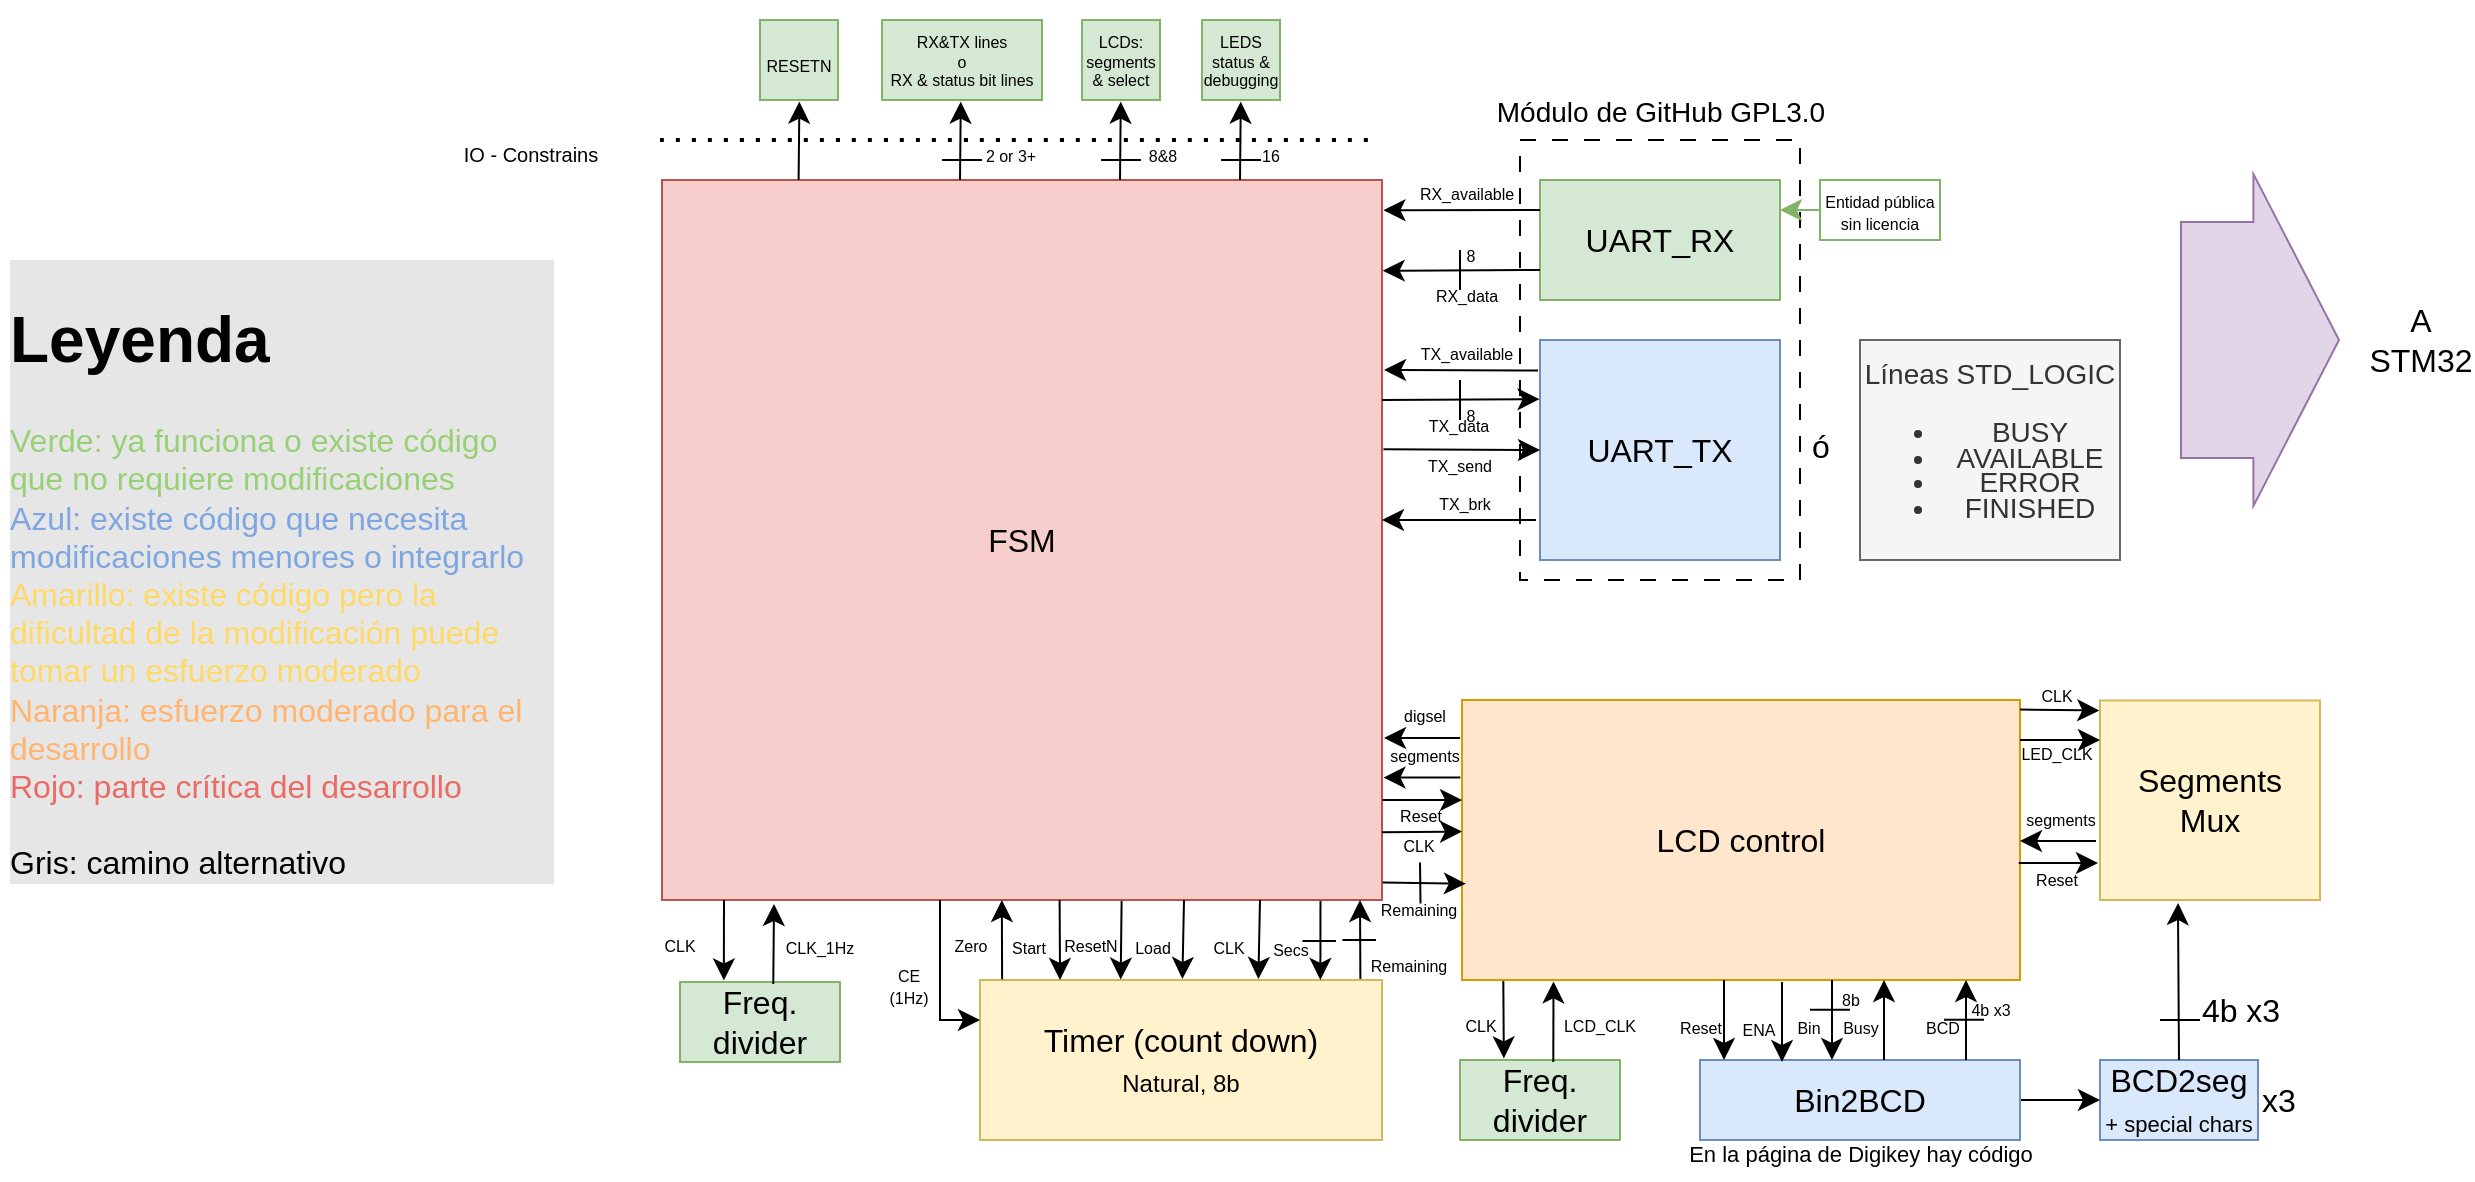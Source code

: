 <mxfile version="22.1.2" type="device">
  <diagram name="Page-1" id="-cdMKVZTHbEmVoWQB-JH">
    <mxGraphModel dx="750" dy="626" grid="1" gridSize="10" guides="1" tooltips="1" connect="1" arrows="1" fold="1" page="0" pageScale="1" pageWidth="827" pageHeight="1169" math="0" shadow="0">
      <root>
        <mxCell id="0" />
        <mxCell id="1" parent="0" />
        <mxCell id="h9SOfSR982c2kOE_p3fW-49" value="" style="rounded=0;whiteSpace=wrap;html=1;fontSize=16;fillColor=none;dashed=1;dashPattern=8 8;" parent="1" vertex="1">
          <mxGeometry x="470" y="20" width="140" height="220" as="geometry" />
        </mxCell>
        <mxCell id="h9SOfSR982c2kOE_p3fW-1" value="FSM" style="whiteSpace=wrap;html=1;aspect=fixed;fontSize=16;fillColor=#f8cecc;strokeColor=#b85450;" parent="1" vertex="1">
          <mxGeometry x="41" y="40" width="360" height="360" as="geometry" />
        </mxCell>
        <mxCell id="h9SOfSR982c2kOE_p3fW-2" value="" style="endArrow=none;dashed=1;html=1;dashPattern=1 3;strokeWidth=2;rounded=0;fontSize=12;startSize=8;endSize=8;curved=1;" parent="1" edge="1">
          <mxGeometry width="50" height="50" relative="1" as="geometry">
            <mxPoint x="40" y="20" as="sourcePoint" />
            <mxPoint x="400" y="20" as="targetPoint" />
          </mxGeometry>
        </mxCell>
        <mxCell id="h9SOfSR982c2kOE_p3fW-3" value="" style="endArrow=classic;html=1;rounded=0;fontSize=12;startSize=8;endSize=8;curved=1;exitX=0.099;exitY=-0.002;exitDx=0;exitDy=0;exitPerimeter=0;" parent="1" edge="1">
          <mxGeometry width="50" height="50" relative="1" as="geometry">
            <mxPoint x="109.3" y="40.0" as="sourcePoint" />
            <mxPoint x="109.7" y="0.8" as="targetPoint" />
          </mxGeometry>
        </mxCell>
        <mxCell id="h9SOfSR982c2kOE_p3fW-4" value="&lt;font style=&quot;font-size: 8px;&quot;&gt;RESETN&lt;/font&gt;" style="rounded=0;whiteSpace=wrap;html=1;fontSize=16;fillColor=#d5e8d4;strokeColor=#82b366;" parent="1" vertex="1">
          <mxGeometry x="90" y="-40" width="39" height="40" as="geometry" />
        </mxCell>
        <mxCell id="h9SOfSR982c2kOE_p3fW-5" value="" style="endArrow=classic;html=1;rounded=0;fontSize=12;startSize=8;endSize=8;curved=1;exitX=0.099;exitY=-0.002;exitDx=0;exitDy=0;exitPerimeter=0;" parent="1" edge="1">
          <mxGeometry width="50" height="50" relative="1" as="geometry">
            <mxPoint x="190.0" y="40.0" as="sourcePoint" />
            <mxPoint x="190.4" y="0.8" as="targetPoint" />
          </mxGeometry>
        </mxCell>
        <mxCell id="h9SOfSR982c2kOE_p3fW-6" value="&lt;p style=&quot;line-height: 40%;&quot;&gt;&lt;font style=&quot;font-size: 8px;&quot;&gt;RX&amp;amp;TX lines&lt;br&gt;o&lt;br&gt;RX &amp;amp; status bit lines&lt;/font&gt;&lt;/p&gt;" style="rounded=0;whiteSpace=wrap;html=1;fontSize=16;fillColor=#d5e8d4;strokeColor=#82b366;" parent="1" vertex="1">
          <mxGeometry x="151" y="-40" width="80" height="40" as="geometry" />
        </mxCell>
        <mxCell id="h9SOfSR982c2kOE_p3fW-7" value="" style="endArrow=classic;html=1;rounded=0;fontSize=12;startSize=8;endSize=8;curved=1;exitX=0.099;exitY=-0.002;exitDx=0;exitDy=0;exitPerimeter=0;" parent="1" edge="1">
          <mxGeometry width="50" height="50" relative="1" as="geometry">
            <mxPoint x="270" y="40.0" as="sourcePoint" />
            <mxPoint x="270.4" y="0.8" as="targetPoint" />
          </mxGeometry>
        </mxCell>
        <mxCell id="h9SOfSR982c2kOE_p3fW-8" value="&lt;p style=&quot;line-height: 40%;&quot;&gt;&lt;font style=&quot;font-size: 8px;&quot;&gt;LCDs:&lt;br&gt;segments&lt;br&gt;&amp;amp; select&lt;br&gt;&lt;/font&gt;&lt;/p&gt;" style="rounded=0;whiteSpace=wrap;html=1;fontSize=16;fillColor=#d5e8d4;strokeColor=#82b366;" parent="1" vertex="1">
          <mxGeometry x="251" y="-40" width="39" height="40" as="geometry" />
        </mxCell>
        <mxCell id="h9SOfSR982c2kOE_p3fW-9" value="" style="endArrow=classic;html=1;rounded=0;fontSize=12;startSize=8;endSize=8;curved=1;exitX=0.099;exitY=-0.002;exitDx=0;exitDy=0;exitPerimeter=0;" parent="1" edge="1">
          <mxGeometry width="50" height="50" relative="1" as="geometry">
            <mxPoint x="330" y="40.0" as="sourcePoint" />
            <mxPoint x="330.4" y="0.8" as="targetPoint" />
          </mxGeometry>
        </mxCell>
        <mxCell id="h9SOfSR982c2kOE_p3fW-10" value="&lt;p style=&quot;line-height: 40%;&quot;&gt;&lt;font style=&quot;font-size: 8px;&quot;&gt;LEDS&lt;br&gt;status &amp;amp; debugging&lt;/font&gt;&lt;/p&gt;" style="rounded=0;whiteSpace=wrap;html=1;fontSize=16;fillColor=#d5e8d4;strokeColor=#82b366;" parent="1" vertex="1">
          <mxGeometry x="311" y="-40" width="39" height="40" as="geometry" />
        </mxCell>
        <mxCell id="h9SOfSR982c2kOE_p3fW-13" value="&lt;font style=&quot;font-size: 10px;&quot;&gt;IO - Constrains&lt;/font&gt;" style="text;html=1;align=center;verticalAlign=middle;resizable=0;points=[];autosize=1;strokeColor=none;fillColor=none;fontSize=16;" parent="1" vertex="1">
          <mxGeometry x="-70" y="10" width="90" height="30" as="geometry" />
        </mxCell>
        <mxCell id="h9SOfSR982c2kOE_p3fW-14" value="UART_RX" style="rounded=0;whiteSpace=wrap;html=1;fontSize=16;fillColor=#d5e8d4;strokeColor=#82b366;" parent="1" vertex="1">
          <mxGeometry x="480" y="40" width="120" height="60" as="geometry" />
        </mxCell>
        <mxCell id="h9SOfSR982c2kOE_p3fW-17" value="" style="endArrow=classic;html=1;rounded=0;fontSize=12;startSize=8;endSize=8;curved=1;exitX=0;exitY=0.25;exitDx=0;exitDy=0;entryX=1.002;entryY=0.042;entryDx=0;entryDy=0;entryPerimeter=0;" parent="1" source="h9SOfSR982c2kOE_p3fW-14" target="h9SOfSR982c2kOE_p3fW-1" edge="1">
          <mxGeometry width="50" height="50" relative="1" as="geometry">
            <mxPoint x="370" y="110" as="sourcePoint" />
            <mxPoint x="320" y="160" as="targetPoint" />
          </mxGeometry>
        </mxCell>
        <mxCell id="h9SOfSR982c2kOE_p3fW-18" value="&lt;font style=&quot;font-size: 8px;&quot;&gt;RX_available&lt;/font&gt;" style="edgeLabel;html=1;align=center;verticalAlign=middle;resizable=0;points=[];fontSize=16;" parent="h9SOfSR982c2kOE_p3fW-17" vertex="1" connectable="0">
          <mxGeometry x="-0.053" relative="1" as="geometry">
            <mxPoint y="-11" as="offset" />
          </mxGeometry>
        </mxCell>
        <mxCell id="h9SOfSR982c2kOE_p3fW-19" value="" style="endArrow=classic;html=1;rounded=0;fontSize=12;startSize=8;endSize=8;curved=1;exitX=0;exitY=0.75;exitDx=0;exitDy=0;entryX=1.001;entryY=0.126;entryDx=0;entryDy=0;entryPerimeter=0;" parent="1" source="h9SOfSR982c2kOE_p3fW-14" target="h9SOfSR982c2kOE_p3fW-1" edge="1">
          <mxGeometry width="50" height="50" relative="1" as="geometry">
            <mxPoint x="480" y="80" as="sourcePoint" />
            <mxPoint x="404" y="80" as="targetPoint" />
          </mxGeometry>
        </mxCell>
        <mxCell id="h9SOfSR982c2kOE_p3fW-20" value="&lt;font style=&quot;font-size: 8px;&quot;&gt;RX_data&lt;/font&gt;" style="edgeLabel;html=1;align=center;verticalAlign=middle;resizable=0;points=[];fontSize=16;" parent="h9SOfSR982c2kOE_p3fW-19" vertex="1" connectable="0">
          <mxGeometry x="-0.053" relative="1" as="geometry">
            <mxPoint y="10" as="offset" />
          </mxGeometry>
        </mxCell>
        <mxCell id="h9SOfSR982c2kOE_p3fW-21" value="" style="endArrow=none;html=1;rounded=0;fontSize=12;startSize=8;endSize=8;curved=1;" parent="1" edge="1">
          <mxGeometry width="50" height="50" relative="1" as="geometry">
            <mxPoint x="440" y="95" as="sourcePoint" />
            <mxPoint x="440" y="75" as="targetPoint" />
          </mxGeometry>
        </mxCell>
        <mxCell id="h9SOfSR982c2kOE_p3fW-22" value="&lt;font style=&quot;font-size: 8px;&quot;&gt;8&lt;/font&gt;" style="text;html=1;align=center;verticalAlign=middle;resizable=0;points=[];autosize=1;strokeColor=none;fillColor=none;fontSize=16;" parent="1" vertex="1">
          <mxGeometry x="430" y="60" width="30" height="30" as="geometry" />
        </mxCell>
        <mxCell id="h9SOfSR982c2kOE_p3fW-23" value="&lt;font style=&quot;font-size: 8px;&quot;&gt;16&lt;/font&gt;" style="text;html=1;align=center;verticalAlign=middle;resizable=0;points=[];autosize=1;strokeColor=none;fillColor=none;fontSize=16;" parent="1" vertex="1">
          <mxGeometry x="330" y="10" width="30" height="30" as="geometry" />
        </mxCell>
        <mxCell id="h9SOfSR982c2kOE_p3fW-24" value="" style="endArrow=none;html=1;rounded=0;fontSize=12;startSize=8;endSize=8;curved=1;" parent="1" edge="1">
          <mxGeometry width="50" height="50" relative="1" as="geometry">
            <mxPoint x="340.5" y="30" as="sourcePoint" />
            <mxPoint x="320.5" y="30" as="targetPoint" />
          </mxGeometry>
        </mxCell>
        <mxCell id="h9SOfSR982c2kOE_p3fW-25" value="" style="endArrow=none;html=1;rounded=0;fontSize=12;startSize=8;endSize=8;curved=1;" parent="1" edge="1">
          <mxGeometry width="50" height="50" relative="1" as="geometry">
            <mxPoint x="280.5" y="30" as="sourcePoint" />
            <mxPoint x="260.5" y="30" as="targetPoint" />
          </mxGeometry>
        </mxCell>
        <mxCell id="h9SOfSR982c2kOE_p3fW-26" value="" style="endArrow=none;html=1;rounded=0;fontSize=12;startSize=8;endSize=8;curved=1;" parent="1" edge="1">
          <mxGeometry width="50" height="50" relative="1" as="geometry">
            <mxPoint x="201" y="30" as="sourcePoint" />
            <mxPoint x="181" y="30" as="targetPoint" />
          </mxGeometry>
        </mxCell>
        <mxCell id="h9SOfSR982c2kOE_p3fW-28" value="&lt;font style=&quot;font-size: 8px;&quot;&gt;8&amp;amp;8&lt;/font&gt;" style="text;html=1;align=center;verticalAlign=middle;resizable=0;points=[];autosize=1;strokeColor=none;fillColor=none;fontSize=16;" parent="1" vertex="1">
          <mxGeometry x="271" y="10" width="40" height="30" as="geometry" />
        </mxCell>
        <mxCell id="h9SOfSR982c2kOE_p3fW-29" value="&lt;font style=&quot;font-size: 8px;&quot;&gt;2 or 3+&lt;/font&gt;" style="text;html=1;align=center;verticalAlign=middle;resizable=0;points=[];autosize=1;strokeColor=none;fillColor=none;fontSize=16;" parent="1" vertex="1">
          <mxGeometry x="190" y="10" width="50" height="30" as="geometry" />
        </mxCell>
        <mxCell id="h9SOfSR982c2kOE_p3fW-33" value="UART_TX" style="rounded=0;whiteSpace=wrap;html=1;fontSize=16;fillColor=#dae8fc;strokeColor=#6c8ebf;" parent="1" vertex="1">
          <mxGeometry x="480" y="120" width="120" height="110" as="geometry" />
        </mxCell>
        <mxCell id="h9SOfSR982c2kOE_p3fW-34" value="" style="endArrow=classic;html=1;rounded=0;fontSize=12;startSize=8;endSize=8;curved=1;exitX=-0.008;exitY=0.139;exitDx=0;exitDy=0;entryX=1.002;entryY=0.042;entryDx=0;entryDy=0;entryPerimeter=0;exitPerimeter=0;" parent="1" source="h9SOfSR982c2kOE_p3fW-33" edge="1">
          <mxGeometry width="50" height="50" relative="1" as="geometry">
            <mxPoint x="370" y="190" as="sourcePoint" />
            <mxPoint x="402" y="135" as="targetPoint" />
          </mxGeometry>
        </mxCell>
        <mxCell id="h9SOfSR982c2kOE_p3fW-35" value="&lt;font style=&quot;font-size: 8px;&quot;&gt;TX_available&lt;/font&gt;" style="edgeLabel;html=1;align=center;verticalAlign=middle;resizable=0;points=[];fontSize=16;" parent="h9SOfSR982c2kOE_p3fW-34" vertex="1" connectable="0">
          <mxGeometry x="-0.053" relative="1" as="geometry">
            <mxPoint y="-11" as="offset" />
          </mxGeometry>
        </mxCell>
        <mxCell id="h9SOfSR982c2kOE_p3fW-36" value="" style="endArrow=classic;html=1;rounded=0;fontSize=12;startSize=8;endSize=8;curved=1;exitX=-0.017;exitY=0.409;exitDx=0;exitDy=0;entryX=-0.002;entryY=0.269;entryDx=0;entryDy=0;entryPerimeter=0;exitPerimeter=0;" parent="1" target="h9SOfSR982c2kOE_p3fW-33" edge="1">
          <mxGeometry width="50" height="50" relative="1" as="geometry">
            <mxPoint x="401" y="150" as="sourcePoint" />
            <mxPoint x="477.96" y="149.99" as="targetPoint" />
          </mxGeometry>
        </mxCell>
        <mxCell id="h9SOfSR982c2kOE_p3fW-37" value="&lt;font style=&quot;font-size: 8px;&quot;&gt;TX_data&lt;/font&gt;" style="edgeLabel;html=1;align=center;verticalAlign=middle;resizable=0;points=[];fontSize=16;labelBackgroundColor=none;" parent="h9SOfSR982c2kOE_p3fW-36" vertex="1" connectable="0">
          <mxGeometry x="-0.053" relative="1" as="geometry">
            <mxPoint y="10" as="offset" />
          </mxGeometry>
        </mxCell>
        <mxCell id="h9SOfSR982c2kOE_p3fW-38" value="" style="endArrow=none;html=1;rounded=0;fontSize=12;startSize=8;endSize=8;curved=1;" parent="1" edge="1">
          <mxGeometry width="50" height="50" relative="1" as="geometry">
            <mxPoint x="440" y="160" as="sourcePoint" />
            <mxPoint x="440" y="140" as="targetPoint" />
          </mxGeometry>
        </mxCell>
        <mxCell id="h9SOfSR982c2kOE_p3fW-39" value="&lt;font style=&quot;font-size: 8px;&quot;&gt;8&lt;/font&gt;" style="text;html=1;align=center;verticalAlign=middle;resizable=0;points=[];autosize=1;strokeColor=none;fillColor=none;fontSize=16;" parent="1" vertex="1">
          <mxGeometry x="430" y="140" width="30" height="30" as="geometry" />
        </mxCell>
        <mxCell id="h9SOfSR982c2kOE_p3fW-42" value="" style="endArrow=classic;html=1;rounded=0;fontSize=12;startSize=8;endSize=8;curved=1;exitX=1.002;exitY=0.374;exitDx=0;exitDy=0;exitPerimeter=0;entryX=0;entryY=0.5;entryDx=0;entryDy=0;" parent="1" source="h9SOfSR982c2kOE_p3fW-1" target="h9SOfSR982c2kOE_p3fW-33" edge="1">
          <mxGeometry width="50" height="50" relative="1" as="geometry">
            <mxPoint x="460" y="200" as="sourcePoint" />
            <mxPoint x="510" y="150" as="targetPoint" />
          </mxGeometry>
        </mxCell>
        <mxCell id="h9SOfSR982c2kOE_p3fW-44" value="&lt;font style=&quot;font-size: 8px;&quot;&gt;TX_send&lt;/font&gt;" style="text;html=1;strokeColor=none;fillColor=none;align=center;verticalAlign=middle;whiteSpace=wrap;rounded=0;fontSize=16;" parent="1" vertex="1">
          <mxGeometry x="420" y="170" width="40" height="20" as="geometry" />
        </mxCell>
        <mxCell id="h9SOfSR982c2kOE_p3fW-45" value="" style="endArrow=classic;html=1;rounded=0;fontSize=12;startSize=8;endSize=8;curved=1;exitX=-0.008;exitY=0.139;exitDx=0;exitDy=0;entryX=1.002;entryY=0.042;entryDx=0;entryDy=0;entryPerimeter=0;exitPerimeter=0;" parent="1" edge="1">
          <mxGeometry width="50" height="50" relative="1" as="geometry">
            <mxPoint x="478" y="210" as="sourcePoint" />
            <mxPoint x="401" y="210" as="targetPoint" />
          </mxGeometry>
        </mxCell>
        <mxCell id="h9SOfSR982c2kOE_p3fW-46" value="&lt;font style=&quot;font-size: 8px;&quot;&gt;TX_brk&lt;/font&gt;" style="edgeLabel;html=1;align=center;verticalAlign=middle;resizable=0;points=[];fontSize=16;" parent="h9SOfSR982c2kOE_p3fW-45" vertex="1" connectable="0">
          <mxGeometry x="-0.053" relative="1" as="geometry">
            <mxPoint y="-11" as="offset" />
          </mxGeometry>
        </mxCell>
        <mxCell id="h9SOfSR982c2kOE_p3fW-47" value="ó" style="text;html=1;align=center;verticalAlign=middle;resizable=0;points=[];autosize=1;strokeColor=none;fillColor=none;fontSize=16;" parent="1" vertex="1">
          <mxGeometry x="605" y="158" width="30" height="30" as="geometry" />
        </mxCell>
        <mxCell id="h9SOfSR982c2kOE_p3fW-48" value="&lt;font style=&quot;font-size: 14px;&quot;&gt;Líneas STD_LOGIC&lt;br&gt;&lt;/font&gt;&lt;ul style=&quot;line-height: 90%; font-size: 14px;&quot;&gt;&lt;li style=&quot;&quot;&gt;&lt;font style=&quot;font-size: 14px;&quot;&gt;BUSY&lt;/font&gt;&lt;/li&gt;&lt;li style=&quot;&quot;&gt;&lt;font style=&quot;font-size: 14px;&quot;&gt;AVAILABLE&lt;/font&gt;&lt;/li&gt;&lt;li style=&quot;&quot;&gt;&lt;font style=&quot;font-size: 14px;&quot;&gt;ERROR&lt;/font&gt;&lt;/li&gt;&lt;li style=&quot;&quot;&gt;&lt;font style=&quot;font-size: 14px;&quot;&gt;FINISHED&lt;/font&gt;&lt;/li&gt;&lt;/ul&gt;" style="rounded=0;whiteSpace=wrap;html=1;fontSize=16;fillColor=#f5f5f5;strokeColor=#666666;fontColor=#333333;" parent="1" vertex="1">
          <mxGeometry x="640" y="120" width="130" height="110" as="geometry" />
        </mxCell>
        <mxCell id="h9SOfSR982c2kOE_p3fW-50" value="&lt;font style=&quot;font-size: 14px;&quot;&gt;Módulo de GitHub GPL3.0&lt;/font&gt;" style="text;html=1;align=center;verticalAlign=middle;resizable=0;points=[];autosize=1;strokeColor=none;fillColor=none;fontSize=16;" parent="1" vertex="1">
          <mxGeometry x="445" y="-10" width="190" height="30" as="geometry" />
        </mxCell>
        <mxCell id="h9SOfSR982c2kOE_p3fW-52" value="" style="edgeStyle=none;curved=1;rounded=0;orthogonalLoop=1;jettySize=auto;html=1;fontSize=12;startSize=8;endSize=8;entryX=1;entryY=0.25;entryDx=0;entryDy=0;fillColor=#d5e8d4;strokeColor=#82b366;" parent="1" source="h9SOfSR982c2kOE_p3fW-51" target="h9SOfSR982c2kOE_p3fW-14" edge="1">
          <mxGeometry relative="1" as="geometry" />
        </mxCell>
        <mxCell id="h9SOfSR982c2kOE_p3fW-51" value="&lt;p style=&quot;line-height: 50%;&quot;&gt;&lt;font style=&quot;font-size: 8px;&quot;&gt;Entidad pública sin licencia&lt;/font&gt;&lt;/p&gt;" style="text;html=1;strokeColor=#82b366;fillColor=none;align=center;verticalAlign=middle;whiteSpace=wrap;rounded=0;fontSize=16;" parent="1" vertex="1">
          <mxGeometry x="620" y="40" width="60" height="30" as="geometry" />
        </mxCell>
        <mxCell id="h9SOfSR982c2kOE_p3fW-94" style="edgeStyle=none;curved=1;rounded=0;orthogonalLoop=1;jettySize=auto;html=1;entryX=0.274;entryY=-0.02;entryDx=0;entryDy=0;fontSize=12;startSize=8;endSize=8;exitX=0.074;exitY=0.99;exitDx=0;exitDy=0;exitPerimeter=0;entryPerimeter=0;" parent="1" source="h9SOfSR982c2kOE_p3fW-55" target="h9SOfSR982c2kOE_p3fW-82" edge="1">
          <mxGeometry relative="1" as="geometry" />
        </mxCell>
        <mxCell id="h9SOfSR982c2kOE_p3fW-55" value="LCD control" style="rounded=0;whiteSpace=wrap;html=1;fontSize=16;fillColor=#ffe6cc;strokeColor=#d79b00;" parent="1" vertex="1">
          <mxGeometry x="441" y="300" width="279" height="140" as="geometry" />
        </mxCell>
        <mxCell id="h9SOfSR982c2kOE_p3fW-56" value="Timer (count down)&lt;br style=&quot;border-color: var(--border-color); font-size: 12px;&quot;&gt;&lt;span style=&quot;font-size: 12px;&quot;&gt;Natural, 8b&lt;/span&gt;" style="rounded=0;whiteSpace=wrap;html=1;fontSize=16;fillColor=#fff2cc;strokeColor=#d6b656;" parent="1" vertex="1">
          <mxGeometry x="200" y="440" width="201" height="80" as="geometry" />
        </mxCell>
        <mxCell id="h9SOfSR982c2kOE_p3fW-60" value="" style="endArrow=classic;html=1;rounded=0;fontSize=12;startSize=8;endSize=8;curved=1;exitX=0.055;exitY=-0.004;exitDx=0;exitDy=0;exitPerimeter=0;entryX=0.472;entryY=1;entryDx=0;entryDy=0;entryPerimeter=0;" parent="1" source="h9SOfSR982c2kOE_p3fW-56" target="h9SOfSR982c2kOE_p3fW-1" edge="1">
          <mxGeometry width="50" height="50" relative="1" as="geometry">
            <mxPoint x="230" y="490" as="sourcePoint" />
            <mxPoint x="280" y="440" as="targetPoint" />
          </mxGeometry>
        </mxCell>
        <mxCell id="h9SOfSR982c2kOE_p3fW-61" value="&lt;font style=&quot;font-size: 8px;&quot;&gt;Zero&lt;/font&gt;" style="text;html=1;strokeColor=none;fillColor=none;align=center;verticalAlign=middle;whiteSpace=wrap;rounded=0;fontSize=16;" parent="1" vertex="1">
          <mxGeometry x="180" y="410" width="31" height="20" as="geometry" />
        </mxCell>
        <mxCell id="h9SOfSR982c2kOE_p3fW-62" value="" style="endArrow=classic;html=1;rounded=0;fontSize=12;startSize=8;endSize=8;curved=1;exitX=0.055;exitY=-0.004;exitDx=0;exitDy=0;exitPerimeter=0;" parent="1" edge="1">
          <mxGeometry width="50" height="50" relative="1" as="geometry">
            <mxPoint x="239.81" y="400" as="sourcePoint" />
            <mxPoint x="240" y="440" as="targetPoint" />
          </mxGeometry>
        </mxCell>
        <mxCell id="h9SOfSR982c2kOE_p3fW-63" value="&lt;font style=&quot;font-size: 8px;&quot;&gt;Start&lt;/font&gt;" style="text;html=1;strokeColor=none;fillColor=none;align=center;verticalAlign=middle;whiteSpace=wrap;rounded=0;fontSize=16;" parent="1" vertex="1">
          <mxGeometry x="208.81" y="411" width="31" height="20" as="geometry" />
        </mxCell>
        <mxCell id="h9SOfSR982c2kOE_p3fW-64" value="" style="endArrow=classic;html=1;rounded=0;fontSize=12;startSize=8;endSize=8;curved=1;exitX=0.055;exitY=-0.004;exitDx=0;exitDy=0;exitPerimeter=0;entryX=0.35;entryY=-0.003;entryDx=0;entryDy=0;entryPerimeter=0;" parent="1" target="h9SOfSR982c2kOE_p3fW-56" edge="1">
          <mxGeometry width="50" height="50" relative="1" as="geometry">
            <mxPoint x="270.81" y="400.5" as="sourcePoint" />
            <mxPoint x="270.81" y="441.5" as="targetPoint" />
          </mxGeometry>
        </mxCell>
        <mxCell id="h9SOfSR982c2kOE_p3fW-65" value="&lt;font style=&quot;font-size: 8px;&quot;&gt;ResetN&lt;/font&gt;" style="text;html=1;strokeColor=none;fillColor=none;align=center;verticalAlign=middle;whiteSpace=wrap;rounded=0;fontSize=16;" parent="1" vertex="1">
          <mxGeometry x="240" y="410" width="31" height="20" as="geometry" />
        </mxCell>
        <mxCell id="h9SOfSR982c2kOE_p3fW-66" value="" style="endArrow=classic;html=1;rounded=0;fontSize=12;startSize=8;endSize=8;curved=1;exitX=0.055;exitY=-0.004;exitDx=0;exitDy=0;exitPerimeter=0;entryX=0.35;entryY=-0.003;entryDx=0;entryDy=0;entryPerimeter=0;" parent="1" edge="1">
          <mxGeometry width="50" height="50" relative="1" as="geometry">
            <mxPoint x="302" y="400" as="sourcePoint" />
            <mxPoint x="301.19" y="439.5" as="targetPoint" />
          </mxGeometry>
        </mxCell>
        <mxCell id="h9SOfSR982c2kOE_p3fW-67" value="&lt;font style=&quot;font-size: 8px;&quot;&gt;Load&lt;/font&gt;" style="text;html=1;strokeColor=none;fillColor=none;align=center;verticalAlign=middle;whiteSpace=wrap;rounded=0;fontSize=16;" parent="1" vertex="1">
          <mxGeometry x="271" y="411" width="31" height="20" as="geometry" />
        </mxCell>
        <mxCell id="h9SOfSR982c2kOE_p3fW-68" value="" style="endArrow=classic;html=1;rounded=0;fontSize=12;startSize=8;endSize=8;curved=1;exitX=0.809;exitY=1;exitDx=0;exitDy=0;exitPerimeter=0;entryX=0.35;entryY=-0.003;entryDx=0;entryDy=0;entryPerimeter=0;" parent="1" edge="1">
          <mxGeometry width="50" height="50" relative="1" as="geometry">
            <mxPoint x="370.24" y="400.5" as="sourcePoint" />
            <mxPoint x="370.19" y="440" as="targetPoint" />
          </mxGeometry>
        </mxCell>
        <mxCell id="h9SOfSR982c2kOE_p3fW-69" value="&lt;font style=&quot;font-size: 8px;&quot;&gt;Secs&lt;/font&gt;" style="text;html=1;strokeColor=none;fillColor=none;align=center;verticalAlign=middle;whiteSpace=wrap;rounded=0;fontSize=16;" parent="1" vertex="1">
          <mxGeometry x="340" y="411.5" width="31" height="20" as="geometry" />
        </mxCell>
        <mxCell id="h9SOfSR982c2kOE_p3fW-70" value="" style="endArrow=none;html=1;rounded=0;fontSize=12;startSize=8;endSize=8;curved=1;" parent="1" edge="1">
          <mxGeometry width="50" height="50" relative="1" as="geometry">
            <mxPoint x="378" y="420.5" as="sourcePoint" />
            <mxPoint x="361.25" y="420.45" as="targetPoint" />
          </mxGeometry>
        </mxCell>
        <mxCell id="h9SOfSR982c2kOE_p3fW-71" value="" style="endArrow=classic;html=1;rounded=0;fontSize=12;startSize=8;endSize=8;curved=1;exitX=0.809;exitY=1;exitDx=0;exitDy=0;exitPerimeter=0;entryX=0.35;entryY=-0.003;entryDx=0;entryDy=0;entryPerimeter=0;" parent="1" edge="1">
          <mxGeometry width="50" height="50" relative="1" as="geometry">
            <mxPoint x="390.19" y="439.5" as="sourcePoint" />
            <mxPoint x="390" y="400" as="targetPoint" />
          </mxGeometry>
        </mxCell>
        <mxCell id="h9SOfSR982c2kOE_p3fW-72" value="&lt;font style=&quot;font-size: 8px;&quot;&gt;Remaining&lt;/font&gt;" style="text;html=1;strokeColor=none;fillColor=none;align=center;verticalAlign=middle;whiteSpace=wrap;rounded=0;fontSize=16;" parent="1" vertex="1">
          <mxGeometry x="399" y="420" width="31" height="20" as="geometry" />
        </mxCell>
        <mxCell id="h9SOfSR982c2kOE_p3fW-73" value="" style="endArrow=none;html=1;rounded=0;fontSize=12;startSize=8;endSize=8;curved=1;" parent="1" edge="1">
          <mxGeometry width="50" height="50" relative="1" as="geometry">
            <mxPoint x="398" y="420" as="sourcePoint" />
            <mxPoint x="381.25" y="419.95" as="targetPoint" />
          </mxGeometry>
        </mxCell>
        <mxCell id="h9SOfSR982c2kOE_p3fW-74" value="" style="endArrow=classic;html=1;rounded=0;fontSize=12;startSize=8;endSize=8;curved=1;entryX=0.007;entryY=0.656;entryDx=0;entryDy=0;exitX=1.001;exitY=0.916;exitDx=0;exitDy=0;exitPerimeter=0;entryPerimeter=0;" parent="1" target="h9SOfSR982c2kOE_p3fW-55" edge="1">
          <mxGeometry width="50" height="50" relative="1" as="geometry">
            <mxPoint x="401.36" y="391.26" as="sourcePoint" />
            <mxPoint x="445" y="391.5" as="targetPoint" />
          </mxGeometry>
        </mxCell>
        <mxCell id="h9SOfSR982c2kOE_p3fW-75" value="" style="endArrow=none;html=1;rounded=0;fontSize=12;startSize=8;endSize=8;curved=1;" parent="1" edge="1">
          <mxGeometry width="50" height="50" relative="1" as="geometry">
            <mxPoint x="420" y="381.27" as="sourcePoint" />
            <mxPoint x="420.25" y="401.72" as="targetPoint" />
          </mxGeometry>
        </mxCell>
        <mxCell id="h9SOfSR982c2kOE_p3fW-76" value="&lt;font style=&quot;font-size: 8px;&quot;&gt;Remaining&lt;/font&gt;" style="text;html=1;strokeColor=none;fillColor=none;align=center;verticalAlign=middle;whiteSpace=wrap;rounded=0;fontSize=16;" parent="1" vertex="1">
          <mxGeometry x="399" y="391.5" width="41" height="20" as="geometry" />
        </mxCell>
        <mxCell id="h9SOfSR982c2kOE_p3fW-77" value="" style="endArrow=classic;html=1;rounded=0;fontSize=12;startSize=8;endSize=8;curved=1;entryX=1;entryY=0;entryDx=0;entryDy=0;exitX=1.001;exitY=0.916;exitDx=0;exitDy=0;exitPerimeter=0;" parent="1" target="h9SOfSR982c2kOE_p3fW-79" edge="1">
          <mxGeometry width="50" height="50" relative="1" as="geometry">
            <mxPoint x="401.36" y="349.99" as="sourcePoint" />
            <mxPoint x="445" y="350.23" as="targetPoint" />
          </mxGeometry>
        </mxCell>
        <mxCell id="h9SOfSR982c2kOE_p3fW-79" value="&lt;span style=&quot;font-size: 8px;&quot;&gt;Reset&lt;/span&gt;" style="text;html=1;strokeColor=none;fillColor=none;align=center;verticalAlign=middle;whiteSpace=wrap;rounded=0;fontSize=16;" parent="1" vertex="1">
          <mxGeometry x="400" y="350" width="41" height="10" as="geometry" />
        </mxCell>
        <mxCell id="h9SOfSR982c2kOE_p3fW-80" value="" style="shape=flexArrow;endArrow=classic;html=1;rounded=0;fontSize=12;startSize=8;endSize=13.93;curved=1;endWidth=47;width=118;fillColor=#e1d5e7;strokeColor=#9673a6;" parent="1" edge="1">
          <mxGeometry width="50" height="50" relative="1" as="geometry">
            <mxPoint x="800" y="120" as="sourcePoint" />
            <mxPoint x="880" y="120" as="targetPoint" />
          </mxGeometry>
        </mxCell>
        <mxCell id="h9SOfSR982c2kOE_p3fW-81" value="A&lt;br&gt;STM32" style="edgeLabel;html=1;align=center;verticalAlign=middle;resizable=0;points=[];fontSize=16;labelBackgroundColor=none;" parent="h9SOfSR982c2kOE_p3fW-80" vertex="1" connectable="0">
          <mxGeometry x="-0.225" y="18" relative="1" as="geometry">
            <mxPoint x="89" y="18" as="offset" />
          </mxGeometry>
        </mxCell>
        <mxCell id="h9SOfSR982c2kOE_p3fW-82" value="Freq. divider" style="rounded=0;whiteSpace=wrap;html=1;fontSize=16;fillColor=#d5e8d4;strokeColor=#82b366;" parent="1" vertex="1">
          <mxGeometry x="440" y="480" width="80" height="40" as="geometry" />
        </mxCell>
        <mxCell id="h9SOfSR982c2kOE_p3fW-83" value="BCD2seg&lt;br&gt;&lt;font style=&quot;font-size: 11px;&quot;&gt;+ special chars&lt;/font&gt;" style="rounded=0;whiteSpace=wrap;html=1;fontSize=16;fillColor=#dae8fc;strokeColor=#6c8ebf;" parent="1" vertex="1">
          <mxGeometry x="760" y="480" width="79" height="40" as="geometry" />
        </mxCell>
        <mxCell id="h9SOfSR982c2kOE_p3fW-84" value="" style="endArrow=classic;html=1;rounded=0;fontSize=12;startSize=8;endSize=8;curved=1;entryX=1.002;entryY=0.83;entryDx=0;entryDy=0;entryPerimeter=0;exitX=-0.003;exitY=0.277;exitDx=0;exitDy=0;exitPerimeter=0;" parent="1" source="h9SOfSR982c2kOE_p3fW-55" target="h9SOfSR982c2kOE_p3fW-1" edge="1">
          <mxGeometry width="50" height="50" relative="1" as="geometry">
            <mxPoint x="530" y="380" as="sourcePoint" />
            <mxPoint x="580" y="330" as="targetPoint" />
          </mxGeometry>
        </mxCell>
        <mxCell id="h9SOfSR982c2kOE_p3fW-85" value="&lt;span style=&quot;font-size: 8px;&quot;&gt;segments&lt;/span&gt;" style="text;html=1;strokeColor=none;fillColor=none;align=center;verticalAlign=middle;whiteSpace=wrap;rounded=0;fontSize=16;" parent="1" vertex="1">
          <mxGeometry x="400" y="320" width="45" height="10" as="geometry" />
        </mxCell>
        <mxCell id="h9SOfSR982c2kOE_p3fW-86" value="" style="endArrow=classic;html=1;rounded=0;fontSize=12;startSize=8;endSize=8;curved=1;entryX=1.002;entryY=0.83;entryDx=0;entryDy=0;entryPerimeter=0;" parent="1" edge="1">
          <mxGeometry width="50" height="50" relative="1" as="geometry">
            <mxPoint x="440" y="319" as="sourcePoint" />
            <mxPoint x="402" y="319" as="targetPoint" />
          </mxGeometry>
        </mxCell>
        <mxCell id="h9SOfSR982c2kOE_p3fW-87" value="&lt;span style=&quot;font-size: 8px;&quot;&gt;digsel&lt;/span&gt;" style="text;html=1;strokeColor=none;fillColor=none;align=center;verticalAlign=middle;whiteSpace=wrap;rounded=0;fontSize=16;" parent="1" vertex="1">
          <mxGeometry x="400" y="300" width="45" height="10" as="geometry" />
        </mxCell>
        <mxCell id="h9SOfSR982c2kOE_p3fW-89" value="" style="endArrow=classic;html=1;rounded=0;fontSize=12;startSize=8;endSize=8;curved=1;exitX=0.055;exitY=-0.004;exitDx=0;exitDy=0;exitPerimeter=0;entryX=0.35;entryY=-0.003;entryDx=0;entryDy=0;entryPerimeter=0;" parent="1" edge="1">
          <mxGeometry width="50" height="50" relative="1" as="geometry">
            <mxPoint x="340" y="400" as="sourcePoint" />
            <mxPoint x="339.19" y="439.5" as="targetPoint" />
          </mxGeometry>
        </mxCell>
        <mxCell id="h9SOfSR982c2kOE_p3fW-90" value="&lt;span style=&quot;font-size: 8px;&quot;&gt;CLK&lt;/span&gt;" style="text;html=1;strokeColor=none;fillColor=none;align=center;verticalAlign=middle;whiteSpace=wrap;rounded=0;fontSize=16;" parent="1" vertex="1">
          <mxGeometry x="309" y="411" width="31" height="20" as="geometry" />
        </mxCell>
        <mxCell id="h9SOfSR982c2kOE_p3fW-91" value="" style="endArrow=classic;html=1;rounded=0;fontSize=12;startSize=8;endSize=8;curved=1;entryX=0;entryY=0.47;entryDx=0;entryDy=0;exitX=1;exitY=0.906;exitDx=0;exitDy=0;entryPerimeter=0;exitPerimeter=0;" parent="1" source="h9SOfSR982c2kOE_p3fW-1" target="h9SOfSR982c2kOE_p3fW-55" edge="1">
          <mxGeometry width="50" height="50" relative="1" as="geometry">
            <mxPoint x="402.36" y="360" as="sourcePoint" />
            <mxPoint x="446" y="360.24" as="targetPoint" />
          </mxGeometry>
        </mxCell>
        <mxCell id="h9SOfSR982c2kOE_p3fW-92" value="&lt;font style=&quot;font-size: 8px;&quot;&gt;CLK&lt;/font&gt;" style="text;html=1;strokeColor=none;fillColor=none;align=center;verticalAlign=middle;whiteSpace=wrap;rounded=0;fontSize=16;" parent="1" vertex="1">
          <mxGeometry x="399" y="369.88" width="41" height="0.24" as="geometry" />
        </mxCell>
        <mxCell id="h9SOfSR982c2kOE_p3fW-95" value="&lt;font style=&quot;font-size: 8px;&quot;&gt;CLK&lt;/font&gt;" style="text;html=1;strokeColor=none;fillColor=none;align=center;verticalAlign=middle;whiteSpace=wrap;rounded=0;fontSize=16;" parent="1" vertex="1">
          <mxGeometry x="430" y="450" width="41" height="20" as="geometry" />
        </mxCell>
        <mxCell id="h9SOfSR982c2kOE_p3fW-96" style="edgeStyle=none;curved=1;rounded=0;orthogonalLoop=1;jettySize=auto;html=1;entryX=0.164;entryY=1.005;entryDx=0;entryDy=0;fontSize=12;startSize=8;endSize=8;exitX=0.583;exitY=0.026;exitDx=0;exitDy=0;exitPerimeter=0;entryPerimeter=0;" parent="1" source="h9SOfSR982c2kOE_p3fW-82" target="h9SOfSR982c2kOE_p3fW-55" edge="1">
          <mxGeometry relative="1" as="geometry">
            <mxPoint x="475" y="451" as="sourcePoint" />
            <mxPoint x="475" y="490" as="targetPoint" />
          </mxGeometry>
        </mxCell>
        <mxCell id="h9SOfSR982c2kOE_p3fW-97" value="&lt;font style=&quot;font-size: 8px;&quot;&gt;LCD_CLK&lt;/font&gt;" style="text;html=1;strokeColor=none;fillColor=none;align=center;verticalAlign=middle;whiteSpace=wrap;rounded=0;fontSize=16;" parent="1" vertex="1">
          <mxGeometry x="490" y="450" width="40" height="20" as="geometry" />
        </mxCell>
        <mxCell id="h9SOfSR982c2kOE_p3fW-98" value="x3" style="text;html=1;align=center;verticalAlign=middle;resizable=0;points=[];autosize=1;strokeColor=none;fillColor=none;fontSize=16;" parent="1" vertex="1">
          <mxGeometry x="829" y="485" width="40" height="30" as="geometry" />
        </mxCell>
        <mxCell id="JUrOgLMB8Vm1zT61dbdL-2" value="" style="edgeStyle=none;curved=1;rounded=0;orthogonalLoop=1;jettySize=auto;html=1;fontSize=12;startSize=8;endSize=8;" edge="1" parent="1" source="JUrOgLMB8Vm1zT61dbdL-1">
          <mxGeometry relative="1" as="geometry">
            <mxPoint x="760" y="500" as="targetPoint" />
          </mxGeometry>
        </mxCell>
        <mxCell id="JUrOgLMB8Vm1zT61dbdL-1" value="Bin2BCD" style="rounded=0;whiteSpace=wrap;html=1;fontSize=16;fillColor=#dae8fc;strokeColor=#6c8ebf;" vertex="1" parent="1">
          <mxGeometry x="560" y="480" width="160" height="40" as="geometry" />
        </mxCell>
        <mxCell id="JUrOgLMB8Vm1zT61dbdL-4" value="" style="endArrow=classic;html=1;rounded=0;fontSize=12;startSize=8;endSize=8;entryX=0.355;entryY=1.015;entryDx=0;entryDy=0;exitX=0.5;exitY=0;exitDx=0;exitDy=0;entryPerimeter=0;" edge="1" parent="1" source="h9SOfSR982c2kOE_p3fW-83" target="JUrOgLMB8Vm1zT61dbdL-25">
          <mxGeometry width="50" height="50" relative="1" as="geometry">
            <mxPoint x="800" y="405" as="sourcePoint" />
            <mxPoint x="760" y="430" as="targetPoint" />
            <Array as="points">
              <mxPoint x="799" y="405" />
            </Array>
          </mxGeometry>
        </mxCell>
        <mxCell id="JUrOgLMB8Vm1zT61dbdL-8" value="" style="endArrow=none;html=1;rounded=0;fontSize=12;startSize=8;endSize=8;curved=1;" edge="1" parent="1">
          <mxGeometry width="50" height="50" relative="1" as="geometry">
            <mxPoint x="810" y="460" as="sourcePoint" />
            <mxPoint x="790" y="460" as="targetPoint" />
          </mxGeometry>
        </mxCell>
        <mxCell id="JUrOgLMB8Vm1zT61dbdL-9" value="4b x3" style="text;html=1;align=center;verticalAlign=middle;resizable=0;points=[];autosize=1;strokeColor=none;fillColor=none;fontSize=16;" vertex="1" parent="1">
          <mxGeometry x="800" y="440" width="60" height="30" as="geometry" />
        </mxCell>
        <mxCell id="JUrOgLMB8Vm1zT61dbdL-10" style="edgeStyle=none;curved=1;rounded=0;orthogonalLoop=1;jettySize=auto;html=1;entryX=0.274;entryY=-0.02;entryDx=0;entryDy=0;fontSize=12;startSize=8;endSize=8;exitX=0.074;exitY=0.99;exitDx=0;exitDy=0;exitPerimeter=0;entryPerimeter=0;" edge="1" parent="1">
          <mxGeometry relative="1" as="geometry">
            <mxPoint x="572" y="440" as="sourcePoint" />
            <mxPoint x="572" y="480" as="targetPoint" />
          </mxGeometry>
        </mxCell>
        <mxCell id="JUrOgLMB8Vm1zT61dbdL-11" value="&lt;font style=&quot;font-size: 8px;&quot;&gt;Reset&lt;/font&gt;" style="text;html=1;strokeColor=none;fillColor=none;align=center;verticalAlign=middle;whiteSpace=wrap;rounded=0;fontSize=16;" vertex="1" parent="1">
          <mxGeometry x="540" y="451" width="41" height="20" as="geometry" />
        </mxCell>
        <mxCell id="JUrOgLMB8Vm1zT61dbdL-12" style="edgeStyle=none;curved=1;rounded=0;orthogonalLoop=1;jettySize=auto;html=1;entryX=0.274;entryY=-0.02;entryDx=0;entryDy=0;fontSize=12;startSize=8;endSize=8;exitX=0.074;exitY=0.99;exitDx=0;exitDy=0;exitPerimeter=0;entryPerimeter=0;" edge="1" parent="1">
          <mxGeometry relative="1" as="geometry">
            <mxPoint x="601" y="441" as="sourcePoint" />
            <mxPoint x="601" y="481" as="targetPoint" />
          </mxGeometry>
        </mxCell>
        <mxCell id="JUrOgLMB8Vm1zT61dbdL-13" value="&lt;font style=&quot;font-size: 8px;&quot;&gt;ENA&lt;/font&gt;" style="text;html=1;strokeColor=none;fillColor=none;align=center;verticalAlign=middle;whiteSpace=wrap;rounded=0;fontSize=16;" vertex="1" parent="1">
          <mxGeometry x="569" y="452" width="41" height="20" as="geometry" />
        </mxCell>
        <mxCell id="JUrOgLMB8Vm1zT61dbdL-14" style="edgeStyle=none;curved=1;rounded=0;orthogonalLoop=1;jettySize=auto;html=1;entryX=0.274;entryY=-0.02;entryDx=0;entryDy=0;fontSize=12;startSize=8;endSize=8;exitX=0.074;exitY=0.99;exitDx=0;exitDy=0;exitPerimeter=0;entryPerimeter=0;" edge="1" parent="1">
          <mxGeometry relative="1" as="geometry">
            <mxPoint x="626" y="440" as="sourcePoint" />
            <mxPoint x="626" y="480" as="targetPoint" />
          </mxGeometry>
        </mxCell>
        <mxCell id="JUrOgLMB8Vm1zT61dbdL-15" value="&lt;font style=&quot;font-size: 8px;&quot;&gt;Bin&lt;/font&gt;" style="text;html=1;strokeColor=none;fillColor=none;align=center;verticalAlign=middle;whiteSpace=wrap;rounded=0;fontSize=16;" vertex="1" parent="1">
          <mxGeometry x="594" y="455.5" width="41" height="11" as="geometry" />
        </mxCell>
        <mxCell id="JUrOgLMB8Vm1zT61dbdL-16" value="" style="endArrow=none;html=1;rounded=0;fontSize=12;startSize=8;endSize=8;curved=1;" edge="1" parent="1">
          <mxGeometry width="50" height="50" relative="1" as="geometry">
            <mxPoint x="615" y="454.93" as="sourcePoint" />
            <mxPoint x="635" y="454.93" as="targetPoint" />
          </mxGeometry>
        </mxCell>
        <mxCell id="JUrOgLMB8Vm1zT61dbdL-17" value="&lt;font style=&quot;font-size: 8px;&quot;&gt;8b&lt;/font&gt;" style="text;html=1;align=center;verticalAlign=middle;resizable=0;points=[];autosize=1;strokeColor=none;fillColor=none;fontSize=16;" vertex="1" parent="1">
          <mxGeometry x="620" y="431.5" width="30" height="30" as="geometry" />
        </mxCell>
        <mxCell id="JUrOgLMB8Vm1zT61dbdL-18" style="edgeStyle=none;curved=1;rounded=0;orthogonalLoop=1;jettySize=auto;html=1;entryX=0.274;entryY=-0.02;entryDx=0;entryDy=0;fontSize=12;startSize=8;endSize=8;exitX=0.074;exitY=0.99;exitDx=0;exitDy=0;exitPerimeter=0;entryPerimeter=0;" edge="1" parent="1">
          <mxGeometry relative="1" as="geometry">
            <mxPoint x="652" y="480" as="sourcePoint" />
            <mxPoint x="652" y="440" as="targetPoint" />
          </mxGeometry>
        </mxCell>
        <mxCell id="JUrOgLMB8Vm1zT61dbdL-19" value="&lt;font style=&quot;font-size: 8px;&quot;&gt;Busy&lt;/font&gt;" style="text;html=1;strokeColor=none;fillColor=none;align=center;verticalAlign=middle;whiteSpace=wrap;rounded=0;fontSize=16;" vertex="1" parent="1">
          <mxGeometry x="620" y="455.5" width="41" height="11" as="geometry" />
        </mxCell>
        <mxCell id="JUrOgLMB8Vm1zT61dbdL-20" style="edgeStyle=none;curved=1;rounded=0;orthogonalLoop=1;jettySize=auto;html=1;entryX=0.274;entryY=-0.02;entryDx=0;entryDy=0;fontSize=12;startSize=8;endSize=8;exitX=0.074;exitY=0.99;exitDx=0;exitDy=0;exitPerimeter=0;entryPerimeter=0;" edge="1" parent="1">
          <mxGeometry relative="1" as="geometry">
            <mxPoint x="693" y="480" as="sourcePoint" />
            <mxPoint x="693" y="440" as="targetPoint" />
          </mxGeometry>
        </mxCell>
        <mxCell id="JUrOgLMB8Vm1zT61dbdL-21" value="&lt;span style=&quot;font-size: 8px;&quot;&gt;BCD&lt;/span&gt;" style="text;html=1;strokeColor=none;fillColor=none;align=center;verticalAlign=middle;whiteSpace=wrap;rounded=0;fontSize=16;" vertex="1" parent="1">
          <mxGeometry x="661" y="455.5" width="41" height="11" as="geometry" />
        </mxCell>
        <mxCell id="JUrOgLMB8Vm1zT61dbdL-22" value="&lt;font style=&quot;font-size: 8px;&quot;&gt;4b x3&lt;/font&gt;" style="text;html=1;align=center;verticalAlign=middle;resizable=0;points=[];autosize=1;strokeColor=none;fillColor=none;fontSize=16;" vertex="1" parent="1">
          <mxGeometry x="685" y="436.5" width="40" height="30" as="geometry" />
        </mxCell>
        <mxCell id="JUrOgLMB8Vm1zT61dbdL-23" value="" style="endArrow=none;html=1;rounded=0;fontSize=12;startSize=8;endSize=8;curved=1;" edge="1" parent="1">
          <mxGeometry width="50" height="50" relative="1" as="geometry">
            <mxPoint x="682" y="459.86" as="sourcePoint" />
            <mxPoint x="702" y="459.86" as="targetPoint" />
          </mxGeometry>
        </mxCell>
        <mxCell id="JUrOgLMB8Vm1zT61dbdL-24" value="&lt;font style=&quot;font-size: 11px;&quot;&gt;En la página de Digikey hay código&lt;/font&gt;" style="text;html=1;align=center;verticalAlign=middle;resizable=0;points=[];autosize=1;strokeColor=none;fillColor=none;fontSize=16;" vertex="1" parent="1">
          <mxGeometry x="540" y="510" width="200" height="30" as="geometry" />
        </mxCell>
        <mxCell id="JUrOgLMB8Vm1zT61dbdL-25" value="Segments&lt;br&gt;Mux" style="rounded=0;whiteSpace=wrap;html=1;fontSize=16;fillColor=#fff2cc;strokeColor=#d6b656;" vertex="1" parent="1">
          <mxGeometry x="760" y="300.24" width="110" height="99.76" as="geometry" />
        </mxCell>
        <mxCell id="JUrOgLMB8Vm1zT61dbdL-26" value="" style="endArrow=classic;html=1;rounded=0;fontSize=12;startSize=8;endSize=8;curved=1;entryX=0;entryY=0.47;entryDx=0;entryDy=0;exitX=1;exitY=0.906;exitDx=0;exitDy=0;entryPerimeter=0;exitPerimeter=0;" edge="1" parent="1">
          <mxGeometry width="50" height="50" relative="1" as="geometry">
            <mxPoint x="720" y="320" as="sourcePoint" />
            <mxPoint x="760" y="320" as="targetPoint" />
          </mxGeometry>
        </mxCell>
        <mxCell id="JUrOgLMB8Vm1zT61dbdL-27" value="&lt;font style=&quot;font-size: 8px;&quot;&gt;LED_CLK&lt;/font&gt;" style="text;html=1;strokeColor=none;fillColor=none;align=center;verticalAlign=middle;whiteSpace=wrap;rounded=0;fontSize=16;" vertex="1" parent="1">
          <mxGeometry x="718" y="323.88" width="41" height="0.24" as="geometry" />
        </mxCell>
        <mxCell id="JUrOgLMB8Vm1zT61dbdL-28" value="" style="endArrow=classic;html=1;rounded=0;fontSize=12;startSize=8;endSize=8;curved=1;entryX=1;entryY=0;entryDx=0;entryDy=0;exitX=1.001;exitY=0.916;exitDx=0;exitDy=0;exitPerimeter=0;" edge="1" parent="1" target="JUrOgLMB8Vm1zT61dbdL-29">
          <mxGeometry width="50" height="50" relative="1" as="geometry">
            <mxPoint x="719.36" y="381.49" as="sourcePoint" />
            <mxPoint x="763" y="381.73" as="targetPoint" />
          </mxGeometry>
        </mxCell>
        <mxCell id="JUrOgLMB8Vm1zT61dbdL-29" value="&lt;span style=&quot;font-size: 8px;&quot;&gt;Reset&lt;/span&gt;" style="text;html=1;strokeColor=none;fillColor=none;align=center;verticalAlign=middle;whiteSpace=wrap;rounded=0;fontSize=16;" vertex="1" parent="1">
          <mxGeometry x="718" y="381.5" width="41" height="10" as="geometry" />
        </mxCell>
        <mxCell id="JUrOgLMB8Vm1zT61dbdL-30" value="" style="endArrow=classic;html=1;rounded=0;fontSize=12;startSize=8;endSize=8;curved=1;entryX=1.002;entryY=0.83;entryDx=0;entryDy=0;entryPerimeter=0;exitX=-0.003;exitY=0.277;exitDx=0;exitDy=0;exitPerimeter=0;" edge="1" parent="1">
          <mxGeometry width="50" height="50" relative="1" as="geometry">
            <mxPoint x="758" y="370.5" as="sourcePoint" />
            <mxPoint x="720" y="370.5" as="targetPoint" />
          </mxGeometry>
        </mxCell>
        <mxCell id="JUrOgLMB8Vm1zT61dbdL-31" value="&lt;span style=&quot;font-size: 8px;&quot;&gt;segments&lt;/span&gt;" style="text;html=1;strokeColor=none;fillColor=none;align=center;verticalAlign=middle;whiteSpace=wrap;rounded=0;fontSize=16;" vertex="1" parent="1">
          <mxGeometry x="718" y="351.5" width="45" height="10" as="geometry" />
        </mxCell>
        <mxCell id="JUrOgLMB8Vm1zT61dbdL-34" value="&lt;font style=&quot;font-size: 8px;&quot;&gt;CLK&lt;/font&gt;" style="text;html=1;strokeColor=none;fillColor=none;align=center;verticalAlign=middle;whiteSpace=wrap;rounded=0;fontSize=16;" vertex="1" parent="1">
          <mxGeometry x="718" y="290" width="41" height="10" as="geometry" />
        </mxCell>
        <mxCell id="JUrOgLMB8Vm1zT61dbdL-35" value="" style="endArrow=classic;html=1;rounded=0;fontSize=12;startSize=8;endSize=8;curved=1;entryX=1;entryY=0;entryDx=0;entryDy=0;exitX=1.001;exitY=0.916;exitDx=0;exitDy=0;exitPerimeter=0;" edge="1" parent="1">
          <mxGeometry width="50" height="50" relative="1" as="geometry">
            <mxPoint x="720" y="304.75" as="sourcePoint" />
            <mxPoint x="759.64" y="305.26" as="targetPoint" />
          </mxGeometry>
        </mxCell>
        <mxCell id="JUrOgLMB8Vm1zT61dbdL-36" value="&lt;h1&gt;&lt;span style=&quot;&quot;&gt;Leyenda&lt;/span&gt;&lt;/h1&gt;&lt;div&gt;&lt;font style=&quot;&quot; color=&quot;#97d077&quot;&gt;Verde: ya funciona o existe código que no requiere modificaciones&lt;/font&gt;&lt;/div&gt;&lt;div&gt;&lt;font style=&quot;&quot; color=&quot;#7ea6e0&quot;&gt;Azul: existe código que necesita modificaciones menores o integrarlo&lt;/font&gt;&lt;/div&gt;&lt;div&gt;&lt;font style=&quot;&quot; color=&quot;#ffd966&quot;&gt;Amarillo: existe código pero la dificultad de la modificación puede tomar un esfuerzo moderado&lt;/font&gt;&lt;/div&gt;&lt;div&gt;&lt;font style=&quot;&quot; color=&quot;#ffb570&quot;&gt;Naranja: esfuerzo moderado para el desarrollo&lt;/font&gt;&lt;/div&gt;&lt;div&gt;&lt;font style=&quot;&quot; color=&quot;#ea6b66&quot;&gt;Rojo: parte crítica del desarrollo&lt;/font&gt;&lt;/div&gt;&lt;div&gt;&lt;br&gt;&lt;/div&gt;&lt;div&gt;Gris: camino alternativo&lt;/div&gt;" style="text;html=1;strokeColor=none;fillColor=none;spacing=5;spacingTop=-20;whiteSpace=wrap;overflow=hidden;rounded=0;fontSize=16;labelBackgroundColor=#E6E6E6;" vertex="1" parent="1">
          <mxGeometry x="-290" y="90" width="280" height="390" as="geometry" />
        </mxCell>
        <mxCell id="JUrOgLMB8Vm1zT61dbdL-37" value="" style="endArrow=classic;html=1;rounded=0;fontSize=12;startSize=8;endSize=8;exitX=0.055;exitY=-0.004;exitDx=0;exitDy=0;exitPerimeter=0;entryX=0;entryY=0.25;entryDx=0;entryDy=0;" edge="1" parent="1" target="h9SOfSR982c2kOE_p3fW-56">
          <mxGeometry width="50" height="50" relative="1" as="geometry">
            <mxPoint x="180" y="400" as="sourcePoint" />
            <mxPoint x="180.19" y="440" as="targetPoint" />
            <Array as="points">
              <mxPoint x="180" y="460" />
            </Array>
          </mxGeometry>
        </mxCell>
        <mxCell id="JUrOgLMB8Vm1zT61dbdL-38" value="&lt;p style=&quot;line-height: 50%;&quot;&gt;&lt;font style=&quot;font-size: 8px;&quot;&gt;CE (1Hz)&lt;/font&gt;&lt;/p&gt;" style="text;html=1;strokeColor=none;fillColor=none;align=center;verticalAlign=middle;whiteSpace=wrap;rounded=0;fontSize=16;" vertex="1" parent="1">
          <mxGeometry x="149" y="431.5" width="31" height="20" as="geometry" />
        </mxCell>
        <mxCell id="JUrOgLMB8Vm1zT61dbdL-39" style="edgeStyle=none;curved=1;rounded=0;orthogonalLoop=1;jettySize=auto;html=1;entryX=0.274;entryY=-0.02;entryDx=0;entryDy=0;fontSize=12;startSize=8;endSize=8;exitX=0.074;exitY=0.99;exitDx=0;exitDy=0;exitPerimeter=0;entryPerimeter=0;" edge="1" parent="1" target="JUrOgLMB8Vm1zT61dbdL-40">
          <mxGeometry relative="1" as="geometry">
            <mxPoint x="72" y="400" as="sourcePoint" />
          </mxGeometry>
        </mxCell>
        <mxCell id="JUrOgLMB8Vm1zT61dbdL-40" value="Freq. divider" style="rounded=0;whiteSpace=wrap;html=1;fontSize=16;fillColor=#d5e8d4;strokeColor=#82b366;" vertex="1" parent="1">
          <mxGeometry x="50" y="441" width="80" height="40" as="geometry" />
        </mxCell>
        <mxCell id="JUrOgLMB8Vm1zT61dbdL-41" style="edgeStyle=none;curved=1;rounded=0;orthogonalLoop=1;jettySize=auto;html=1;entryX=0.164;entryY=1.005;entryDx=0;entryDy=0;fontSize=12;startSize=8;endSize=8;exitX=0.583;exitY=0.026;exitDx=0;exitDy=0;exitPerimeter=0;entryPerimeter=0;" edge="1" parent="1" source="JUrOgLMB8Vm1zT61dbdL-40">
          <mxGeometry relative="1" as="geometry">
            <mxPoint x="85" y="412" as="sourcePoint" />
            <mxPoint x="97" y="402" as="targetPoint" />
          </mxGeometry>
        </mxCell>
        <mxCell id="JUrOgLMB8Vm1zT61dbdL-42" value="&lt;font style=&quot;font-size: 8px;&quot;&gt;CLK_1Hz&lt;/font&gt;" style="text;html=1;strokeColor=none;fillColor=none;align=center;verticalAlign=middle;whiteSpace=wrap;rounded=0;fontSize=16;" vertex="1" parent="1">
          <mxGeometry x="100" y="411" width="40" height="20" as="geometry" />
        </mxCell>
        <mxCell id="JUrOgLMB8Vm1zT61dbdL-43" value="&lt;font style=&quot;font-size: 8px;&quot;&gt;CLK&lt;/font&gt;" style="text;html=1;strokeColor=none;fillColor=none;align=center;verticalAlign=middle;whiteSpace=wrap;rounded=0;fontSize=16;" vertex="1" parent="1">
          <mxGeometry x="30" y="410" width="40" height="20" as="geometry" />
        </mxCell>
      </root>
    </mxGraphModel>
  </diagram>
</mxfile>
